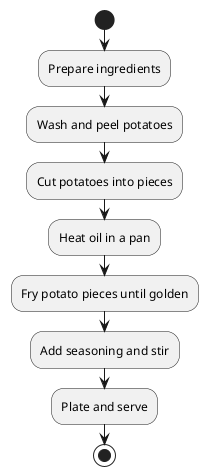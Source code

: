 @startuml
start
:Prepare ingredients;
:Wash and peel potatoes;
:Cut potatoes into pieces;
:Heat oil in a pan;
:Fry potato pieces until golden;
:Add seasoning and stir;
:Plate and serve;
stop
@enduml
